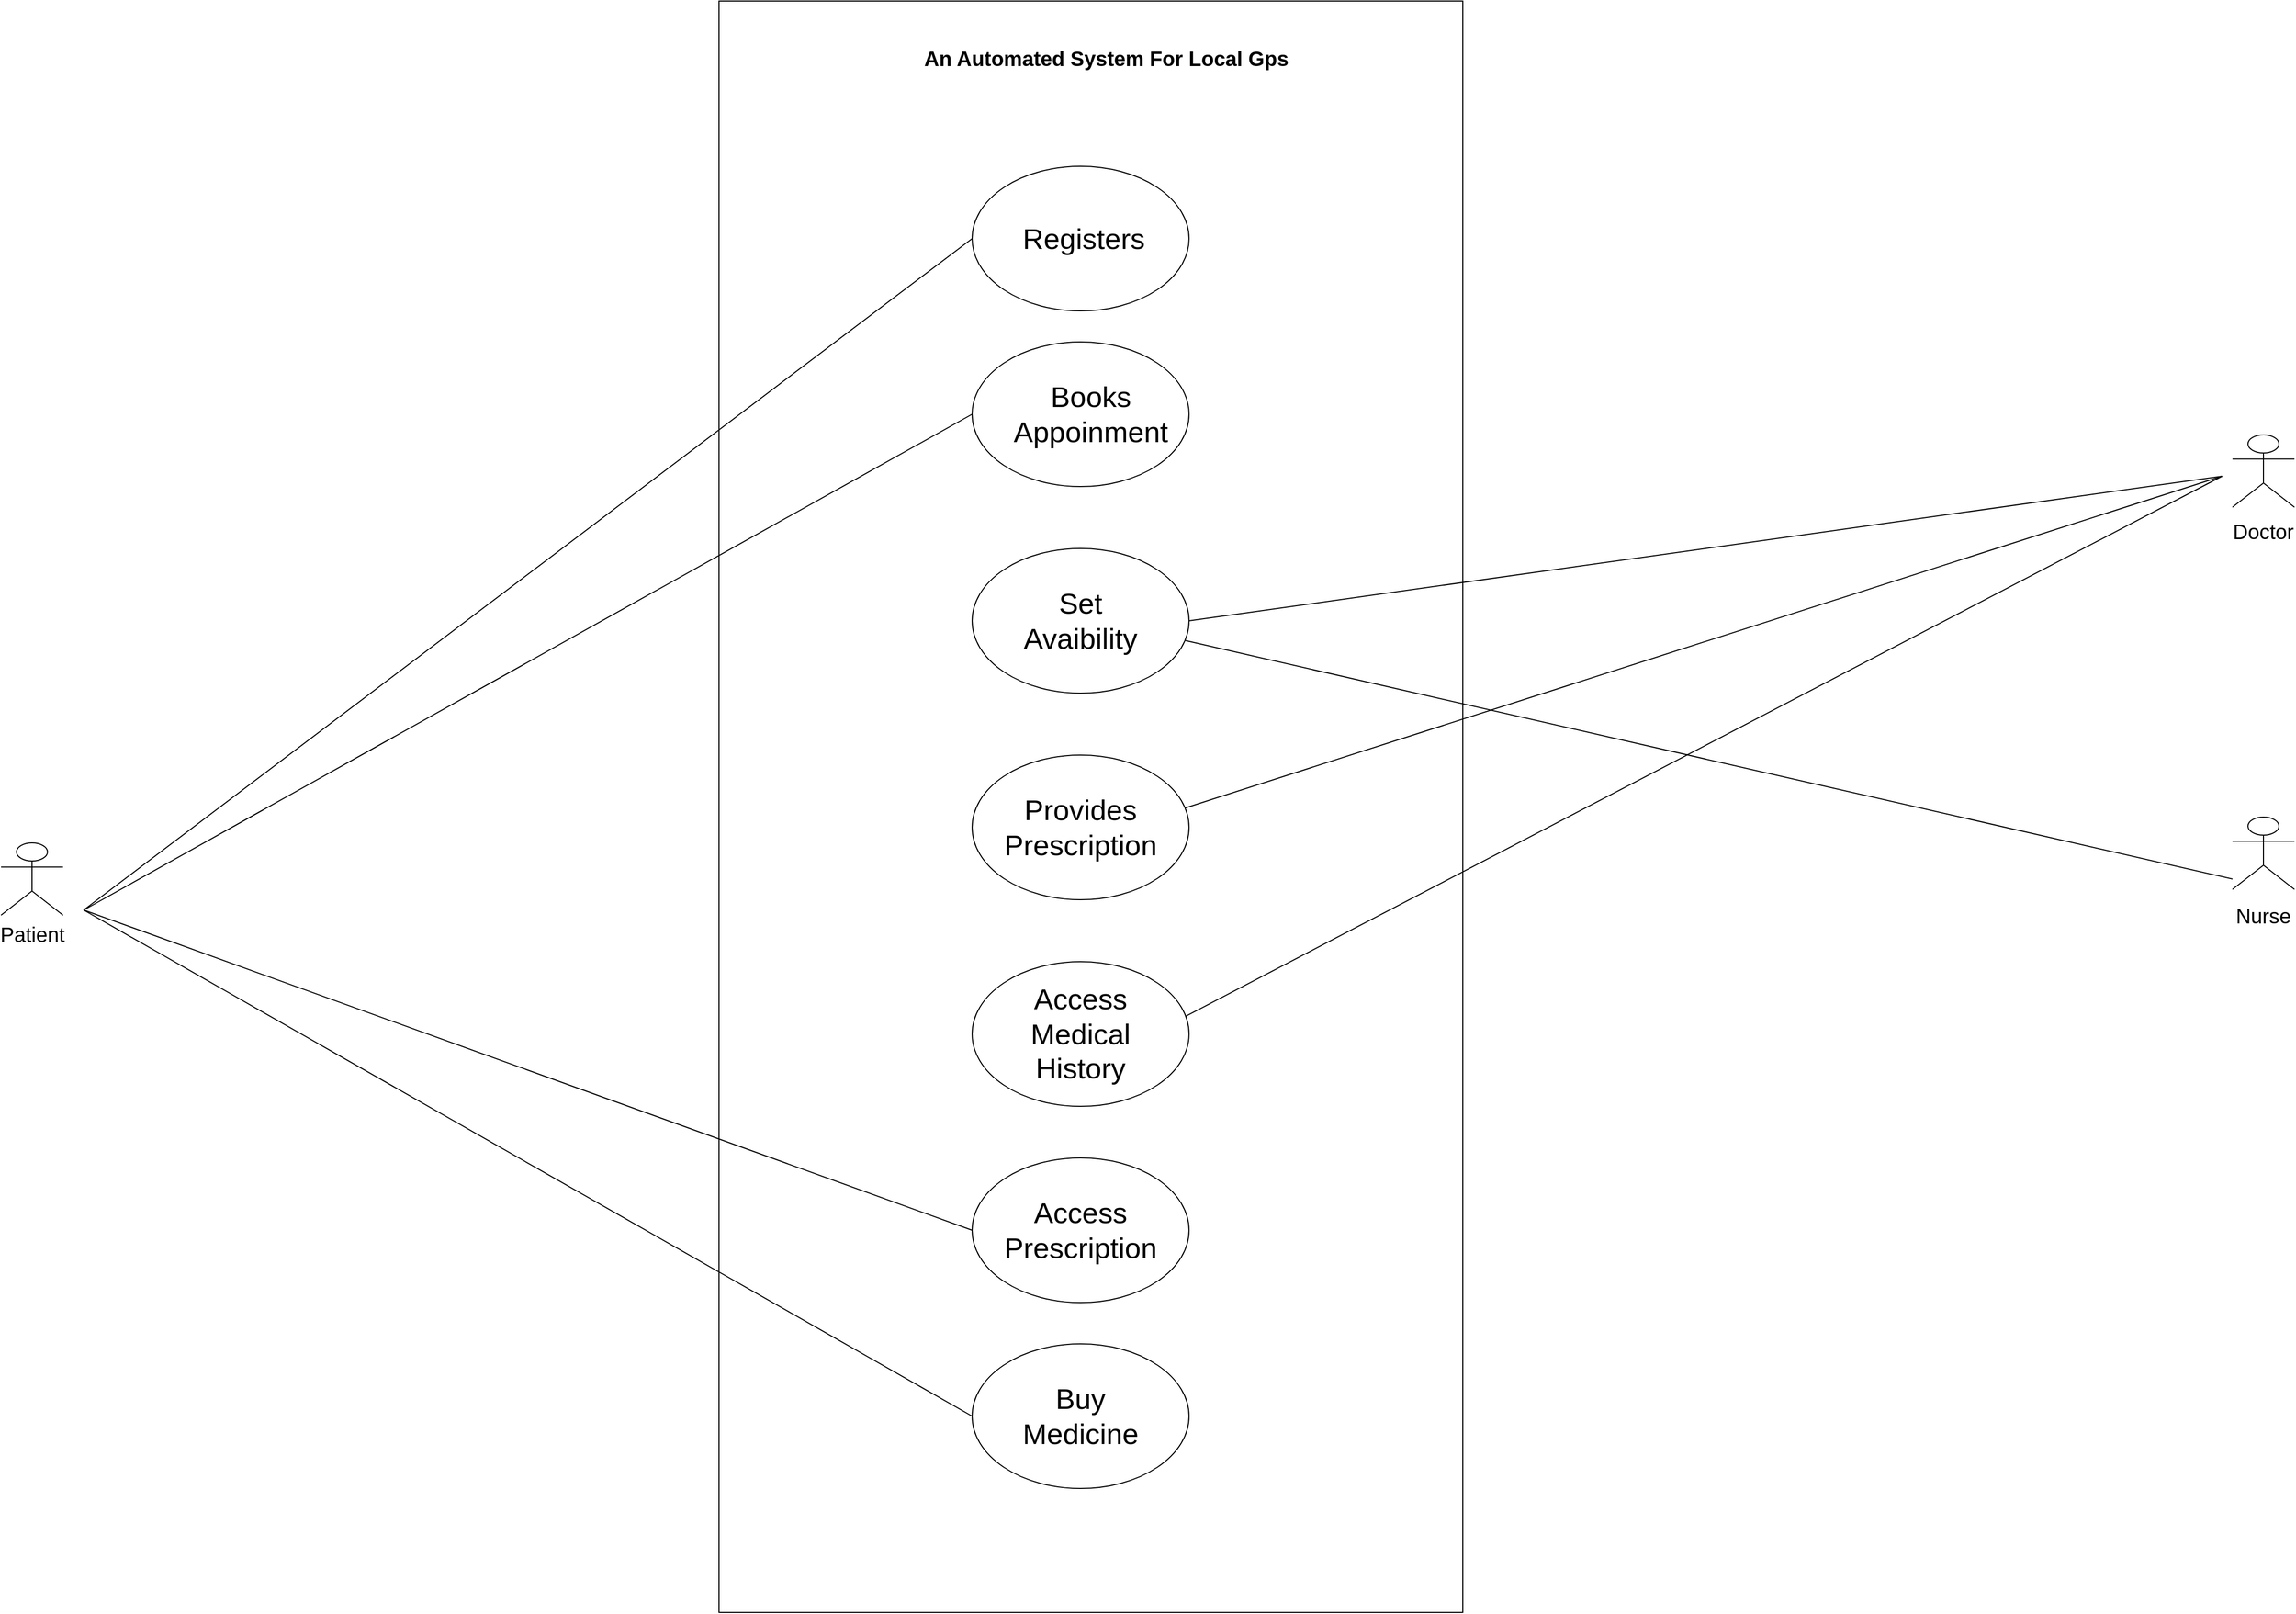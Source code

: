 <mxfile version="26.2.14">
  <diagram name="Page-1" id="qlIvZHE6yaYYwGzq6Yc4">
    <mxGraphModel dx="5679" dy="2416" grid="1" gridSize="10" guides="1" tooltips="1" connect="1" arrows="1" fold="1" page="1" pageScale="1" pageWidth="827" pageHeight="1169" math="0" shadow="0">
      <root>
        <mxCell id="0" />
        <mxCell id="1" parent="0" />
        <mxCell id="fvVxuebXhPKmqRE7-w7U-1" value="" style="rounded=0;whiteSpace=wrap;html=1;fillColor=none;" vertex="1" parent="1">
          <mxGeometry x="75" y="30" width="720" height="1560" as="geometry" />
        </mxCell>
        <mxCell id="fvVxuebXhPKmqRE7-w7U-2" value="" style="ellipse;whiteSpace=wrap;html=1;" vertex="1" parent="1">
          <mxGeometry x="320" y="190" width="210" height="140" as="geometry" />
        </mxCell>
        <mxCell id="fvVxuebXhPKmqRE7-w7U-3" value="&lt;font style=&quot;font-size: 28px;&quot;&gt;Registers&lt;/font&gt;" style="text;html=1;align=left;verticalAlign=middle;whiteSpace=wrap;rounded=0;" vertex="1" parent="1">
          <mxGeometry x="367" y="245" width="116" height="30" as="geometry" />
        </mxCell>
        <mxCell id="fvVxuebXhPKmqRE7-w7U-4" value="" style="ellipse;whiteSpace=wrap;html=1;" vertex="1" parent="1">
          <mxGeometry x="320" y="360" width="210" height="140" as="geometry" />
        </mxCell>
        <mxCell id="fvVxuebXhPKmqRE7-w7U-5" value="&lt;font style=&quot;font-size: 28px;&quot;&gt;Books Appoinment&lt;/font&gt;" style="text;html=1;align=center;verticalAlign=middle;whiteSpace=wrap;rounded=0;" vertex="1" parent="1">
          <mxGeometry x="358" y="390" width="154" height="80" as="geometry" />
        </mxCell>
        <mxCell id="fvVxuebXhPKmqRE7-w7U-6" value="" style="ellipse;whiteSpace=wrap;html=1;" vertex="1" parent="1">
          <mxGeometry x="320" y="560" width="210" height="140" as="geometry" />
        </mxCell>
        <mxCell id="fvVxuebXhPKmqRE7-w7U-7" value="&lt;font style=&quot;font-size: 28px;&quot;&gt;Set Avaibility&lt;/font&gt;" style="text;html=1;align=center;verticalAlign=middle;whiteSpace=wrap;rounded=0;" vertex="1" parent="1">
          <mxGeometry x="348" y="590" width="154" height="80" as="geometry" />
        </mxCell>
        <mxCell id="fvVxuebXhPKmqRE7-w7U-8" value="" style="ellipse;whiteSpace=wrap;html=1;" vertex="1" parent="1">
          <mxGeometry x="320" y="760" width="210" height="140" as="geometry" />
        </mxCell>
        <mxCell id="fvVxuebXhPKmqRE7-w7U-9" value="&lt;font style=&quot;font-size: 28px;&quot;&gt;Provides Prescription&lt;/font&gt;" style="text;html=1;align=center;verticalAlign=middle;whiteSpace=wrap;rounded=0;" vertex="1" parent="1">
          <mxGeometry x="348" y="790" width="154" height="80" as="geometry" />
        </mxCell>
        <mxCell id="fvVxuebXhPKmqRE7-w7U-10" value="" style="ellipse;whiteSpace=wrap;html=1;" vertex="1" parent="1">
          <mxGeometry x="320" y="960" width="210" height="140" as="geometry" />
        </mxCell>
        <mxCell id="fvVxuebXhPKmqRE7-w7U-11" value="&lt;font style=&quot;font-size: 28px;&quot;&gt;Access Medical History&lt;/font&gt;" style="text;html=1;align=center;verticalAlign=middle;whiteSpace=wrap;rounded=0;" vertex="1" parent="1">
          <mxGeometry x="348" y="990" width="154" height="80" as="geometry" />
        </mxCell>
        <mxCell id="fvVxuebXhPKmqRE7-w7U-12" value="" style="ellipse;whiteSpace=wrap;html=1;" vertex="1" parent="1">
          <mxGeometry x="320" y="1150" width="210" height="140" as="geometry" />
        </mxCell>
        <mxCell id="fvVxuebXhPKmqRE7-w7U-13" value="" style="ellipse;whiteSpace=wrap;html=1;" vertex="1" parent="1">
          <mxGeometry x="320" y="1330" width="210" height="140" as="geometry" />
        </mxCell>
        <mxCell id="fvVxuebXhPKmqRE7-w7U-14" value="&lt;font style=&quot;font-size: 28px;&quot;&gt;Access Prescription&lt;/font&gt;" style="text;html=1;align=center;verticalAlign=middle;whiteSpace=wrap;rounded=0;" vertex="1" parent="1">
          <mxGeometry x="348" y="1180" width="154" height="80" as="geometry" />
        </mxCell>
        <mxCell id="fvVxuebXhPKmqRE7-w7U-15" value="&lt;font style=&quot;font-size: 20px;&quot;&gt;Patient&lt;/font&gt;" style="shape=umlActor;html=1;verticalLabelPosition=bottom;verticalAlign=top;align=center;" vertex="1" parent="1">
          <mxGeometry x="-620" y="845" width="60" height="70" as="geometry" />
        </mxCell>
        <mxCell id="fvVxuebXhPKmqRE7-w7U-16" value="" style="shape=umlActor;html=1;verticalLabelPosition=bottom;verticalAlign=top;align=center;" vertex="1" parent="1">
          <mxGeometry x="1540" y="450" width="60" height="70" as="geometry" />
        </mxCell>
        <mxCell id="fvVxuebXhPKmqRE7-w7U-17" value="" style="shape=umlActor;html=1;verticalLabelPosition=bottom;verticalAlign=top;align=center;" vertex="1" parent="1">
          <mxGeometry x="1540" y="820" width="60" height="70" as="geometry" />
        </mxCell>
        <mxCell id="fvVxuebXhPKmqRE7-w7U-18" value="&lt;font style=&quot;font-size: 20px;&quot;&gt;Doctor&lt;/font&gt;" style="text;html=1;align=center;verticalAlign=middle;whiteSpace=wrap;rounded=0;" vertex="1" parent="1">
          <mxGeometry x="1540" y="530" width="60" height="25" as="geometry" />
        </mxCell>
        <mxCell id="fvVxuebXhPKmqRE7-w7U-19" value="&lt;font style=&quot;font-size: 20px;&quot;&gt;Nurse&lt;/font&gt;" style="text;html=1;align=center;verticalAlign=middle;whiteSpace=wrap;rounded=0;" vertex="1" parent="1">
          <mxGeometry x="1540" y="900" width="60" height="30" as="geometry" />
        </mxCell>
        <mxCell id="fvVxuebXhPKmqRE7-w7U-20" value="" style="endArrow=none;html=1;rounded=0;entryX=0;entryY=0.5;entryDx=0;entryDy=0;" edge="1" parent="1" target="fvVxuebXhPKmqRE7-w7U-2">
          <mxGeometry width="50" height="50" relative="1" as="geometry">
            <mxPoint x="-540" y="910" as="sourcePoint" />
            <mxPoint x="140" y="330" as="targetPoint" />
          </mxGeometry>
        </mxCell>
        <mxCell id="fvVxuebXhPKmqRE7-w7U-21" value="" style="endArrow=none;html=1;rounded=0;entryX=0;entryY=0.5;entryDx=0;entryDy=0;" edge="1" parent="1" target="fvVxuebXhPKmqRE7-w7U-4">
          <mxGeometry width="50" height="50" relative="1" as="geometry">
            <mxPoint x="-540" y="910" as="sourcePoint" />
            <mxPoint x="348" y="351.5" as="targetPoint" />
          </mxGeometry>
        </mxCell>
        <mxCell id="fvVxuebXhPKmqRE7-w7U-22" value="" style="endArrow=none;html=1;rounded=0;entryX=0;entryY=0.5;entryDx=0;entryDy=0;" edge="1" parent="1" target="fvVxuebXhPKmqRE7-w7U-13">
          <mxGeometry width="50" height="50" relative="1" as="geometry">
            <mxPoint x="-540" y="910" as="sourcePoint" />
            <mxPoint x="288.19" y="1073.25" as="targetPoint" />
          </mxGeometry>
        </mxCell>
        <mxCell id="fvVxuebXhPKmqRE7-w7U-23" value="" style="endArrow=none;html=1;rounded=0;" edge="1" parent="1">
          <mxGeometry width="50" height="50" relative="1" as="geometry">
            <mxPoint x="530" y="630" as="sourcePoint" />
            <mxPoint x="1530" y="490" as="targetPoint" />
          </mxGeometry>
        </mxCell>
        <mxCell id="fvVxuebXhPKmqRE7-w7U-24" value="" style="endArrow=none;html=1;rounded=0;exitX=0.983;exitY=0.365;exitDx=0;exitDy=0;exitPerimeter=0;" edge="1" parent="1" source="fvVxuebXhPKmqRE7-w7U-8">
          <mxGeometry width="50" height="50" relative="1" as="geometry">
            <mxPoint x="530" y="810" as="sourcePoint" />
            <mxPoint x="1530" y="490" as="targetPoint" />
          </mxGeometry>
        </mxCell>
        <mxCell id="fvVxuebXhPKmqRE7-w7U-25" value="" style="endArrow=none;html=1;rounded=0;exitX=0.986;exitY=0.376;exitDx=0;exitDy=0;exitPerimeter=0;" edge="1" parent="1" source="fvVxuebXhPKmqRE7-w7U-10">
          <mxGeometry width="50" height="50" relative="1" as="geometry">
            <mxPoint x="530" y="1180" as="sourcePoint" />
            <mxPoint x="1530" y="490" as="targetPoint" />
          </mxGeometry>
        </mxCell>
        <mxCell id="fvVxuebXhPKmqRE7-w7U-26" value="" style="endArrow=none;html=1;rounded=0;entryX=0;entryY=0.5;entryDx=0;entryDy=0;" edge="1" parent="1" target="fvVxuebXhPKmqRE7-w7U-12">
          <mxGeometry width="50" height="50" relative="1" as="geometry">
            <mxPoint x="-540" y="910" as="sourcePoint" />
            <mxPoint x="327" y="1360.5" as="targetPoint" />
          </mxGeometry>
        </mxCell>
        <mxCell id="fvVxuebXhPKmqRE7-w7U-27" value="" style="endArrow=none;html=1;rounded=0;exitX=0.981;exitY=0.636;exitDx=0;exitDy=0;exitPerimeter=0;" edge="1" parent="1" source="fvVxuebXhPKmqRE7-w7U-6">
          <mxGeometry width="50" height="50" relative="1" as="geometry">
            <mxPoint x="540" y="1020" as="sourcePoint" />
            <mxPoint x="1540" y="880" as="targetPoint" />
          </mxGeometry>
        </mxCell>
        <mxCell id="fvVxuebXhPKmqRE7-w7U-28" value="&lt;b&gt;An Automated System For Local Gps&lt;/b&gt;" style="text;html=1;align=center;verticalAlign=middle;whiteSpace=wrap;rounded=0;fontSize=20;" vertex="1" parent="1">
          <mxGeometry x="200" y="70" width="500" height="30" as="geometry" />
        </mxCell>
        <mxCell id="fvVxuebXhPKmqRE7-w7U-29" value="&lt;font style=&quot;font-size: 28px;&quot;&gt;Buy Medicine&lt;/font&gt;" style="text;html=1;align=center;verticalAlign=middle;whiteSpace=wrap;rounded=0;" vertex="1" parent="1">
          <mxGeometry x="348" y="1360" width="154" height="80" as="geometry" />
        </mxCell>
      </root>
    </mxGraphModel>
  </diagram>
</mxfile>
